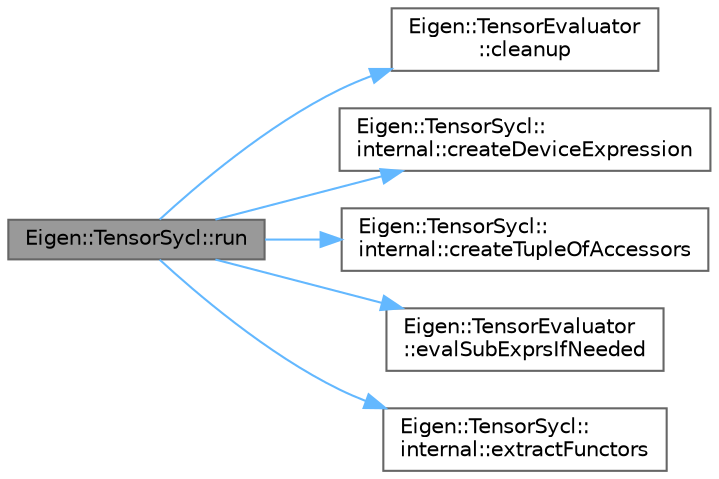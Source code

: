 digraph "Eigen::TensorSycl::run"
{
 // LATEX_PDF_SIZE
  bgcolor="transparent";
  edge [fontname=Helvetica,fontsize=10,labelfontname=Helvetica,labelfontsize=10];
  node [fontname=Helvetica,fontsize=10,shape=box,height=0.2,width=0.4];
  rankdir="LR";
  Node1 [id="Node000001",label="Eigen::TensorSycl::run",height=0.2,width=0.4,color="gray40", fillcolor="grey60", style="filled", fontcolor="black",tooltip=" "];
  Node1 -> Node2 [id="edge1_Node000001_Node000002",color="steelblue1",style="solid",tooltip=" "];
  Node2 [id="Node000002",label="Eigen::TensorEvaluator\l::cleanup",height=0.2,width=0.4,color="grey40", fillcolor="white", style="filled",URL="$struct_eigen_1_1_tensor_evaluator.html#a76ec54bcca9523ec104aaa9adaf74983",tooltip=" "];
  Node1 -> Node3 [id="edge2_Node000001_Node000003",color="steelblue1",style="solid",tooltip=" "];
  Node3 [id="Node000003",label="Eigen::TensorSycl::\linternal::createDeviceExpression",height=0.2,width=0.4,color="grey40", fillcolor="white", style="filled",URL="$namespace_eigen_1_1_tensor_sycl_1_1internal.html#a2c0852b2e3ab04d62d61608539755c57",tooltip="template deduction for ExprConstructor struct"];
  Node1 -> Node4 [id="edge3_Node000001_Node000004",color="steelblue1",style="solid",tooltip=" "];
  Node4 [id="Node000004",label="Eigen::TensorSycl::\linternal::createTupleOfAccessors",height=0.2,width=0.4,color="grey40", fillcolor="white", style="filled",URL="$namespace_eigen_1_1_tensor_sycl_1_1internal.html#aa93846494e766618619e24bc400b8aaa",tooltip="template deduction for ExtractAccessor"];
  Node1 -> Node5 [id="edge4_Node000001_Node000005",color="steelblue1",style="solid",tooltip=" "];
  Node5 [id="Node000005",label="Eigen::TensorEvaluator\l::evalSubExprsIfNeeded",height=0.2,width=0.4,color="grey40", fillcolor="white", style="filled",URL="$struct_eigen_1_1_tensor_evaluator.html#ae188d806978166eb8cbffbd63c944fb3",tooltip=" "];
  Node1 -> Node6 [id="edge5_Node000001_Node000006",color="steelblue1",style="solid",tooltip=" "];
  Node6 [id="Node000006",label="Eigen::TensorSycl::\linternal::extractFunctors",height=0.2,width=0.4,color="grey40", fillcolor="white", style="filled",URL="$namespace_eigen_1_1_tensor_sycl_1_1internal.html#a525ee07cdeb68d18359b511b1ae9ffc7",tooltip="template deduction function for FunctorExtractor"];
}
